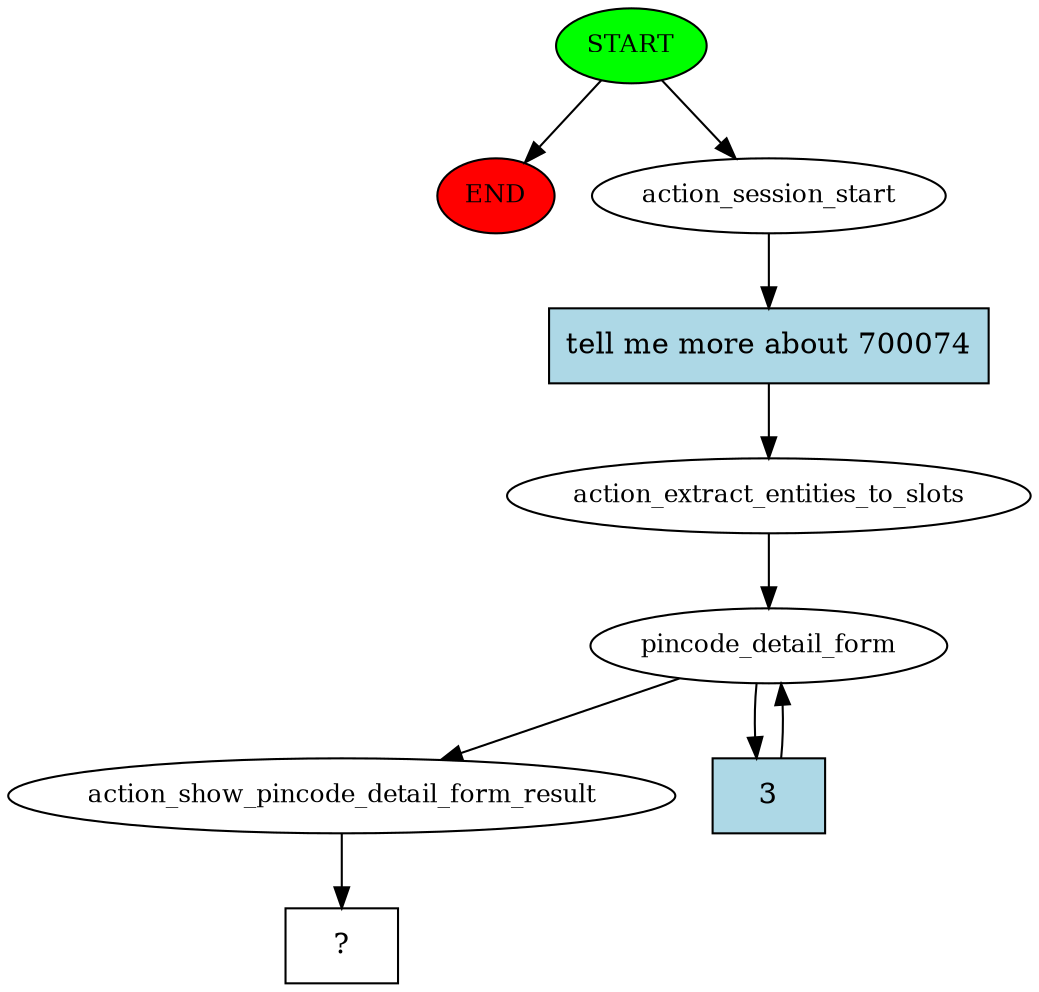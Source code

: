 digraph  {
0 [class="start active", fillcolor=green, fontsize=12, label=START, style=filled];
"-1" [class=end, fillcolor=red, fontsize=12, label=END, style=filled];
1 [class=active, fontsize=12, label=action_session_start];
2 [class=active, fontsize=12, label=action_extract_entities_to_slots];
3 [class=active, fontsize=12, label=pincode_detail_form];
5 [class=active, fontsize=12, label=action_show_pincode_detail_form_result];
6 [class="intent dashed active", label="  ?  ", shape=rect];
7 [class="intent active", fillcolor=lightblue, label="tell me more about 700074", shape=rect, style=filled];
8 [class="intent active", fillcolor=lightblue, label=3, shape=rect, style=filled];
0 -> "-1"  [class="", key=NONE, label=""];
0 -> 1  [class=active, key=NONE, label=""];
1 -> 7  [class=active, key=0];
2 -> 3  [class=active, key=NONE, label=""];
3 -> 5  [class=active, key=NONE, label=""];
3 -> 8  [class=active, key=0];
5 -> 6  [class=active, key=NONE, label=""];
7 -> 2  [class=active, key=0];
8 -> 3  [class=active, key=0];
}
